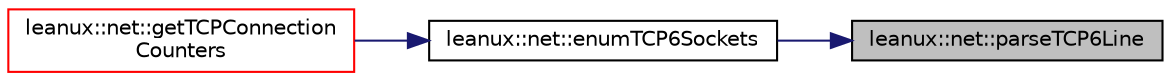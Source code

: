 digraph "leanux::net::parseTCP6Line"
{
 // LATEX_PDF_SIZE
  bgcolor="transparent";
  edge [fontname="Helvetica",fontsize="10",labelfontname="Helvetica",labelfontsize="10"];
  node [fontname="Helvetica",fontsize="10",shape=record];
  rankdir="RL";
  Node1 [label="leanux::net::parseTCP6Line",height=0.2,width=0.4,color="black", fillcolor="grey75", style="filled", fontcolor="black",tooltip="parse a TCP6 std::string from /proc/net/tcp."];
  Node1 -> Node2 [dir="back",color="midnightblue",fontsize="10",style="solid",fontname="Helvetica"];
  Node2 [label="leanux::net::enumTCP6Sockets",height=0.2,width=0.4,color="black",URL="$namespaceleanux_1_1net.html#a33866249dbf7e15b43f35f422147f06e",tooltip="Enumerate TCP6 sockets from /proc/net/tcp6."];
  Node2 -> Node3 [dir="back",color="midnightblue",fontsize="10",style="solid",fontname="Helvetica"];
  Node3 [label="leanux::net::getTCPConnection\lCounters",height=0.2,width=0.4,color="red",URL="$namespaceleanux_1_1net.html#ae1bc6c94c0c1352bbad7abeb430dea86",tooltip="Return the number of established TCP connections grouped by (ip,port,uid)."];
}
